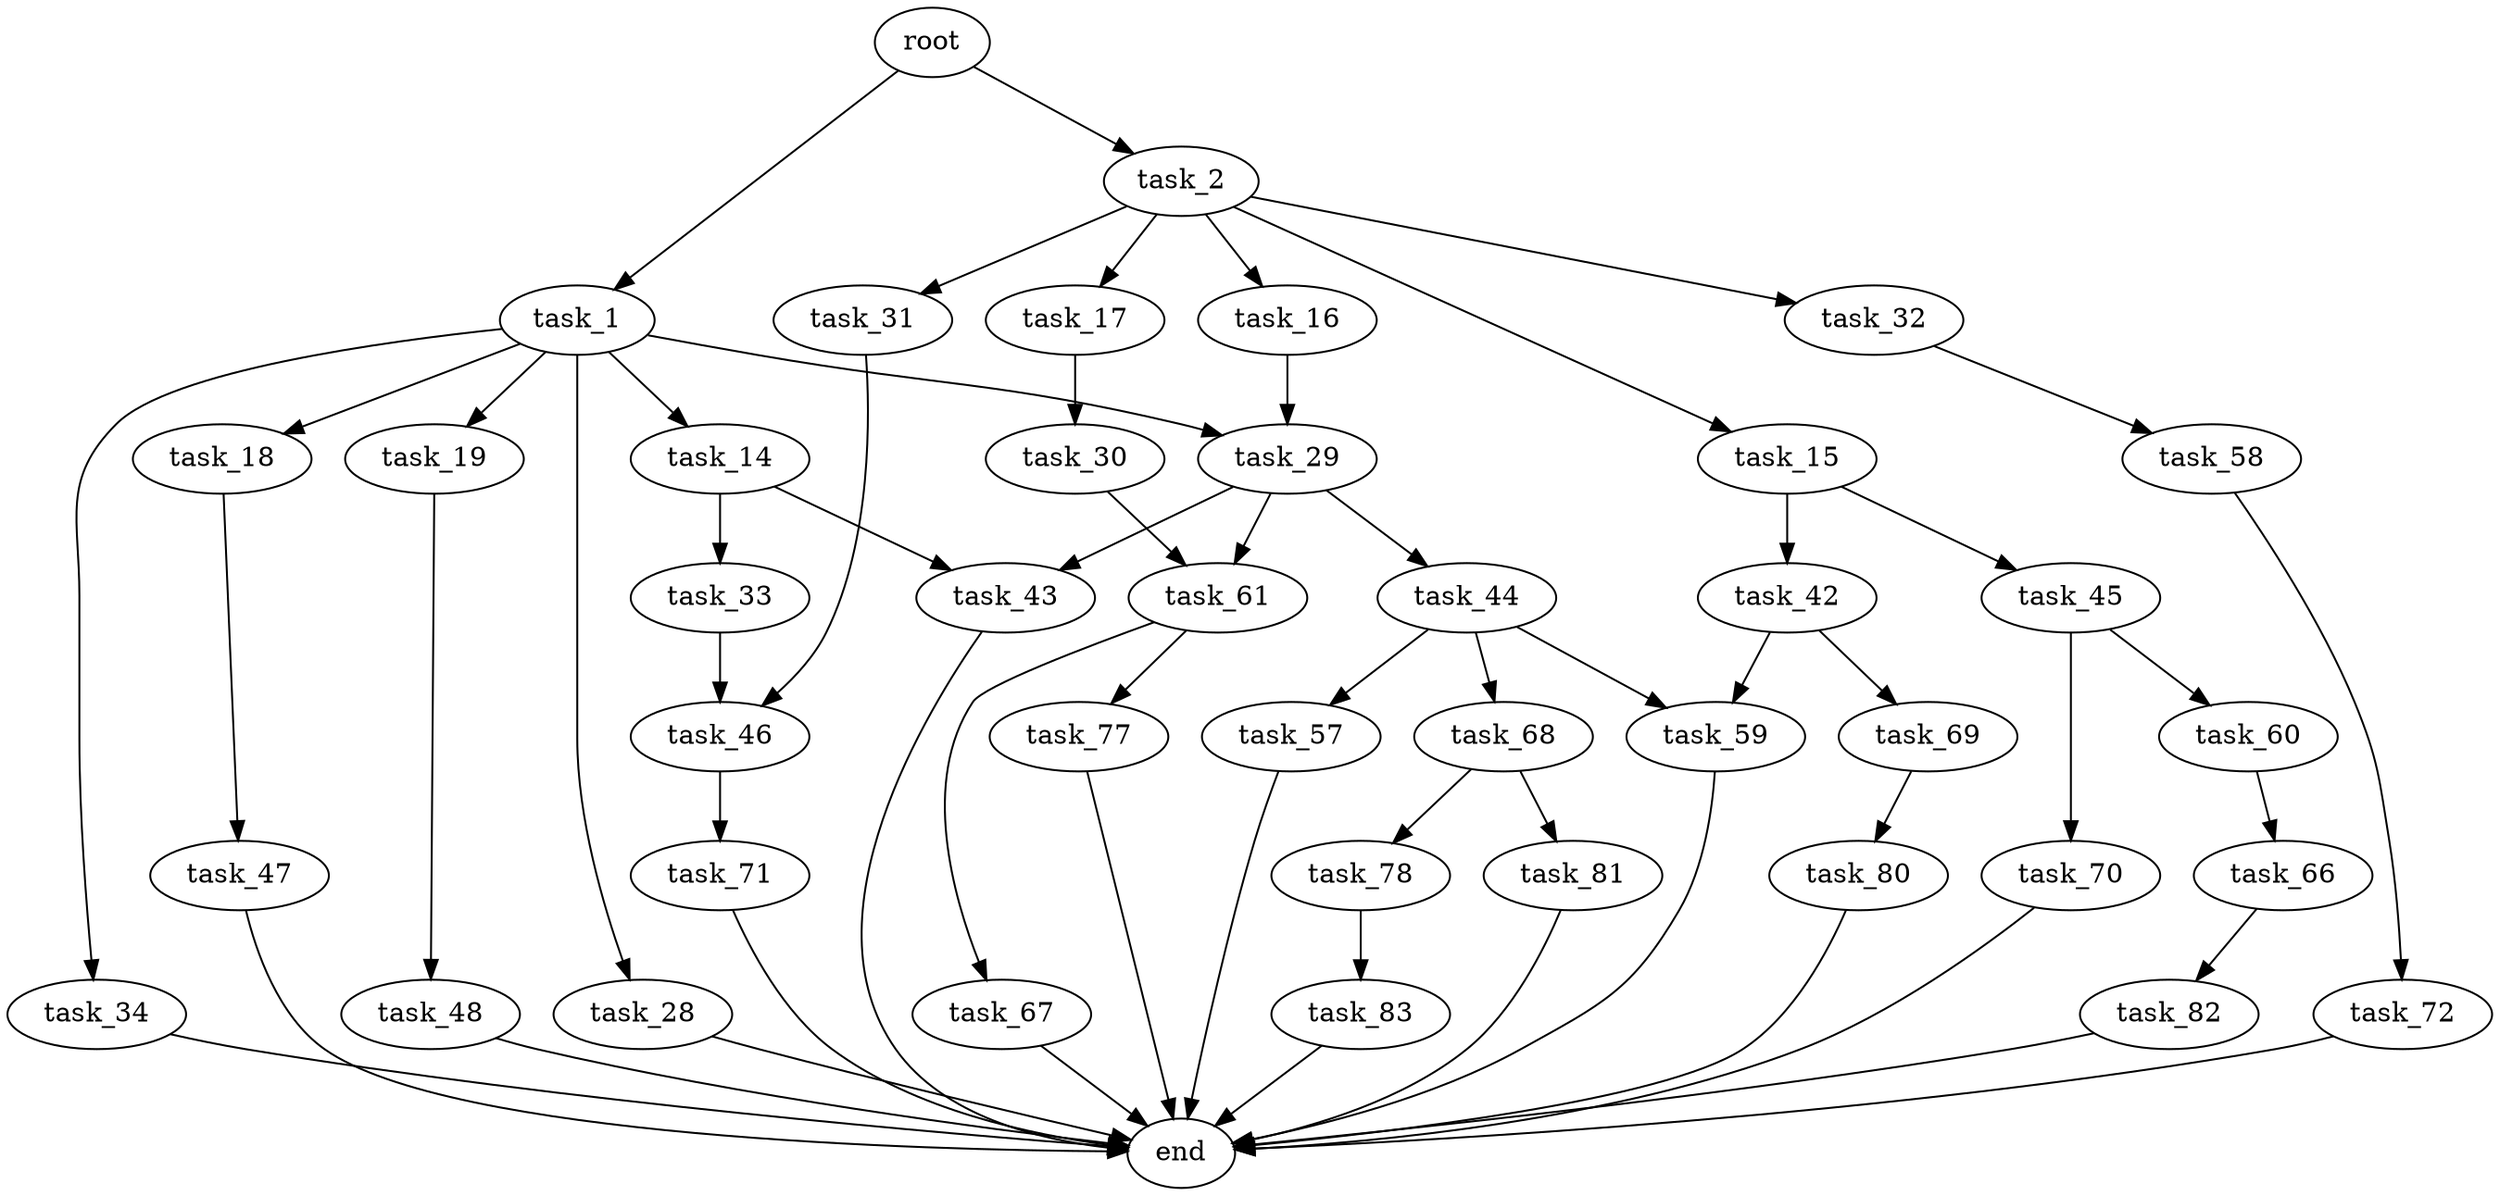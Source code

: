 digraph G {
  root [size="0.000000"];
  task_1 [size="28991029248.000000"];
  task_2 [size="105636718188.000000"];
  task_14 [size="28991029248.000000"];
  task_18 [size="9423408810.000000"];
  task_19 [size="272355019855.000000"];
  task_28 [size="437132349243.000000"];
  task_29 [size="25995625954.000000"];
  task_34 [size="3204829834.000000"];
  task_15 [size="368293445632.000000"];
  task_16 [size="549755813888.000000"];
  task_17 [size="8645012870.000000"];
  task_31 [size="82417504385.000000"];
  task_32 [size="876759483340.000000"];
  task_33 [size="1073741824000.000000"];
  task_43 [size="549755813888.000000"];
  task_42 [size="231928233984.000000"];
  task_45 [size="249228275844.000000"];
  task_30 [size="28991029248.000000"];
  task_47 [size="24647180331.000000"];
  task_48 [size="134217728000.000000"];
  end [size="0.000000"];
  task_44 [size="7504173514.000000"];
  task_61 [size="40908656956.000000"];
  task_46 [size="1270088751255.000000"];
  task_58 [size="68719476736.000000"];
  task_59 [size="13518867161.000000"];
  task_69 [size="368293445632.000000"];
  task_57 [size="1130353557011.000000"];
  task_68 [size="782757789696.000000"];
  task_60 [size="1073741824000.000000"];
  task_70 [size="30464763134.000000"];
  task_71 [size="122769675703.000000"];
  task_72 [size="8589934592.000000"];
  task_66 [size="15388349736.000000"];
  task_67 [size="1082113041.000000"];
  task_77 [size="68719476736.000000"];
  task_82 [size="183618856948.000000"];
  task_78 [size="6977595580.000000"];
  task_81 [size="272929775682.000000"];
  task_80 [size="3877236181.000000"];
  task_83 [size="8589934592.000000"];

  root -> task_1 [size="1.000000"];
  root -> task_2 [size="1.000000"];
  task_1 -> task_14 [size="75497472.000000"];
  task_1 -> task_18 [size="75497472.000000"];
  task_1 -> task_19 [size="75497472.000000"];
  task_1 -> task_28 [size="75497472.000000"];
  task_1 -> task_29 [size="75497472.000000"];
  task_1 -> task_34 [size="75497472.000000"];
  task_2 -> task_15 [size="209715200.000000"];
  task_2 -> task_16 [size="209715200.000000"];
  task_2 -> task_17 [size="209715200.000000"];
  task_2 -> task_31 [size="209715200.000000"];
  task_2 -> task_32 [size="209715200.000000"];
  task_14 -> task_33 [size="75497472.000000"];
  task_14 -> task_43 [size="75497472.000000"];
  task_18 -> task_47 [size="536870912.000000"];
  task_19 -> task_48 [size="301989888.000000"];
  task_28 -> end [size="1.000000"];
  task_29 -> task_43 [size="679477248.000000"];
  task_29 -> task_44 [size="679477248.000000"];
  task_29 -> task_61 [size="679477248.000000"];
  task_34 -> end [size="1.000000"];
  task_15 -> task_42 [size="411041792.000000"];
  task_15 -> task_45 [size="411041792.000000"];
  task_16 -> task_29 [size="536870912.000000"];
  task_17 -> task_30 [size="536870912.000000"];
  task_31 -> task_46 [size="75497472.000000"];
  task_32 -> task_58 [size="536870912.000000"];
  task_33 -> task_46 [size="838860800.000000"];
  task_43 -> end [size="1.000000"];
  task_42 -> task_59 [size="301989888.000000"];
  task_42 -> task_69 [size="301989888.000000"];
  task_45 -> task_60 [size="411041792.000000"];
  task_45 -> task_70 [size="411041792.000000"];
  task_30 -> task_61 [size="75497472.000000"];
  task_47 -> end [size="1.000000"];
  task_48 -> end [size="1.000000"];
  task_44 -> task_57 [size="209715200.000000"];
  task_44 -> task_59 [size="209715200.000000"];
  task_44 -> task_68 [size="209715200.000000"];
  task_61 -> task_67 [size="75497472.000000"];
  task_61 -> task_77 [size="75497472.000000"];
  task_46 -> task_71 [size="838860800.000000"];
  task_58 -> task_72 [size="134217728.000000"];
  task_59 -> end [size="1.000000"];
  task_69 -> task_80 [size="411041792.000000"];
  task_57 -> end [size="1.000000"];
  task_68 -> task_78 [size="679477248.000000"];
  task_68 -> task_81 [size="679477248.000000"];
  task_60 -> task_66 [size="838860800.000000"];
  task_70 -> end [size="1.000000"];
  task_71 -> end [size="1.000000"];
  task_72 -> end [size="1.000000"];
  task_66 -> task_82 [size="536870912.000000"];
  task_67 -> end [size="1.000000"];
  task_77 -> end [size="1.000000"];
  task_82 -> end [size="1.000000"];
  task_78 -> task_83 [size="536870912.000000"];
  task_81 -> end [size="1.000000"];
  task_80 -> end [size="1.000000"];
  task_83 -> end [size="1.000000"];
}
